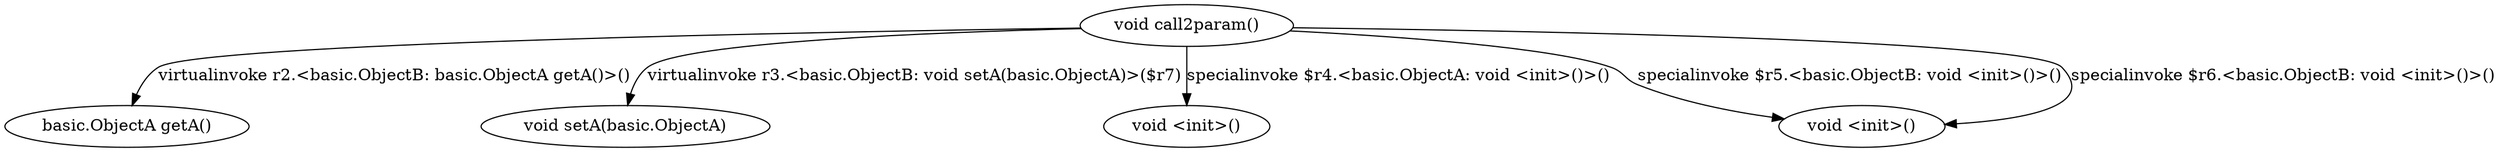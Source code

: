 digraph g {
2[label="basic.ObjectA getA()"]
1[label="void setA(basic.ObjectA)"]
4[label="void <init>()"]
0[label="void call2param()"]
3[label="void <init>()"]
0->1[label="virtualinvoke r3.<basic.ObjectB: void setA(basic.ObjectA)>($r7)"]
0->2[label="virtualinvoke r2.<basic.ObjectB: basic.ObjectA getA()>()"]
0->3[label="specialinvoke $r5.<basic.ObjectB: void <init>()>()"]
0->3[label="specialinvoke $r6.<basic.ObjectB: void <init>()>()"]
0->4[label="specialinvoke $r4.<basic.ObjectA: void <init>()>()"]
}